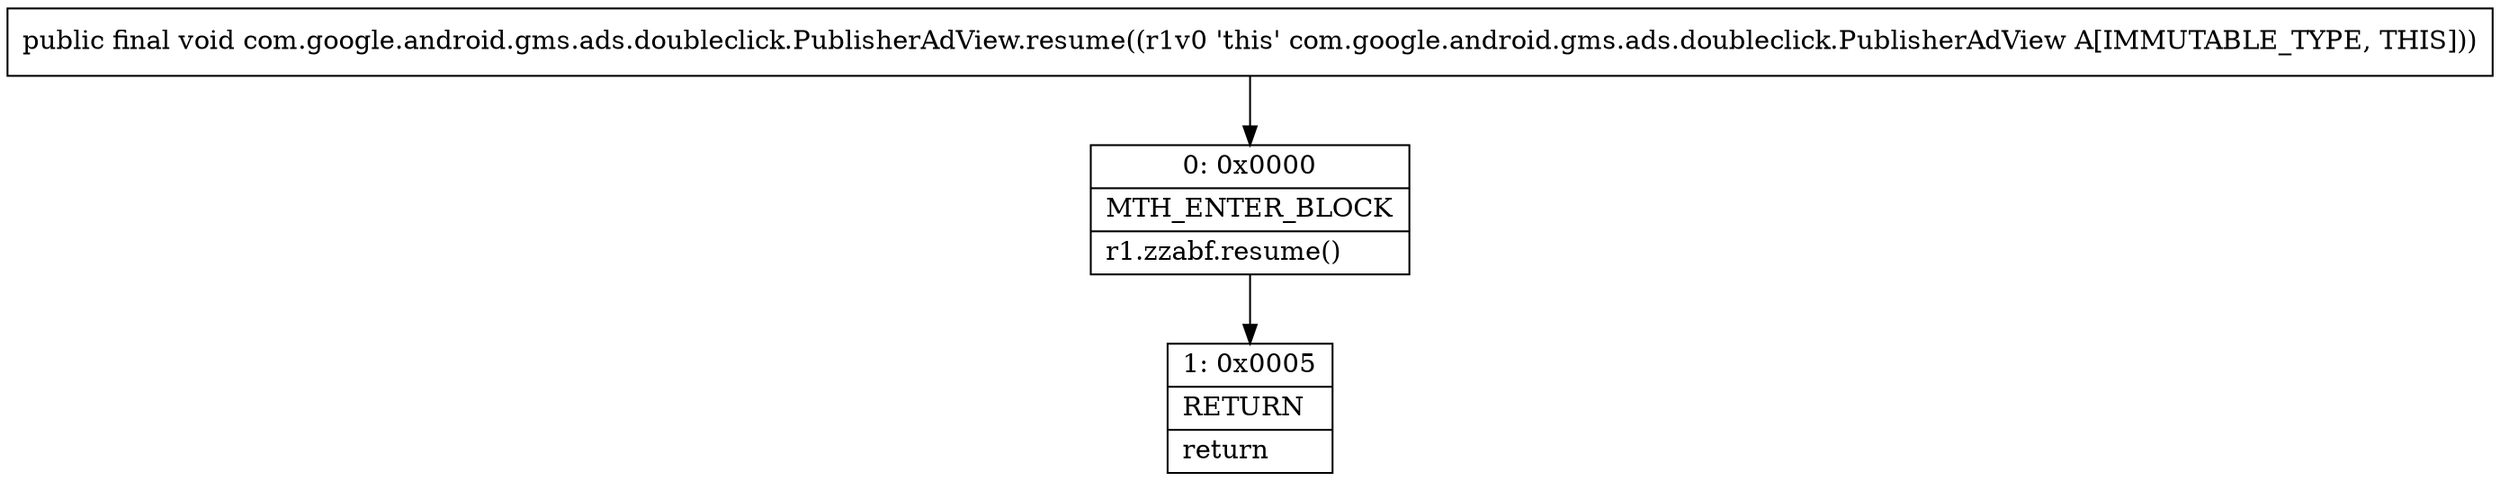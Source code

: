digraph "CFG forcom.google.android.gms.ads.doubleclick.PublisherAdView.resume()V" {
Node_0 [shape=record,label="{0\:\ 0x0000|MTH_ENTER_BLOCK\l|r1.zzabf.resume()\l}"];
Node_1 [shape=record,label="{1\:\ 0x0005|RETURN\l|return\l}"];
MethodNode[shape=record,label="{public final void com.google.android.gms.ads.doubleclick.PublisherAdView.resume((r1v0 'this' com.google.android.gms.ads.doubleclick.PublisherAdView A[IMMUTABLE_TYPE, THIS])) }"];
MethodNode -> Node_0;
Node_0 -> Node_1;
}

